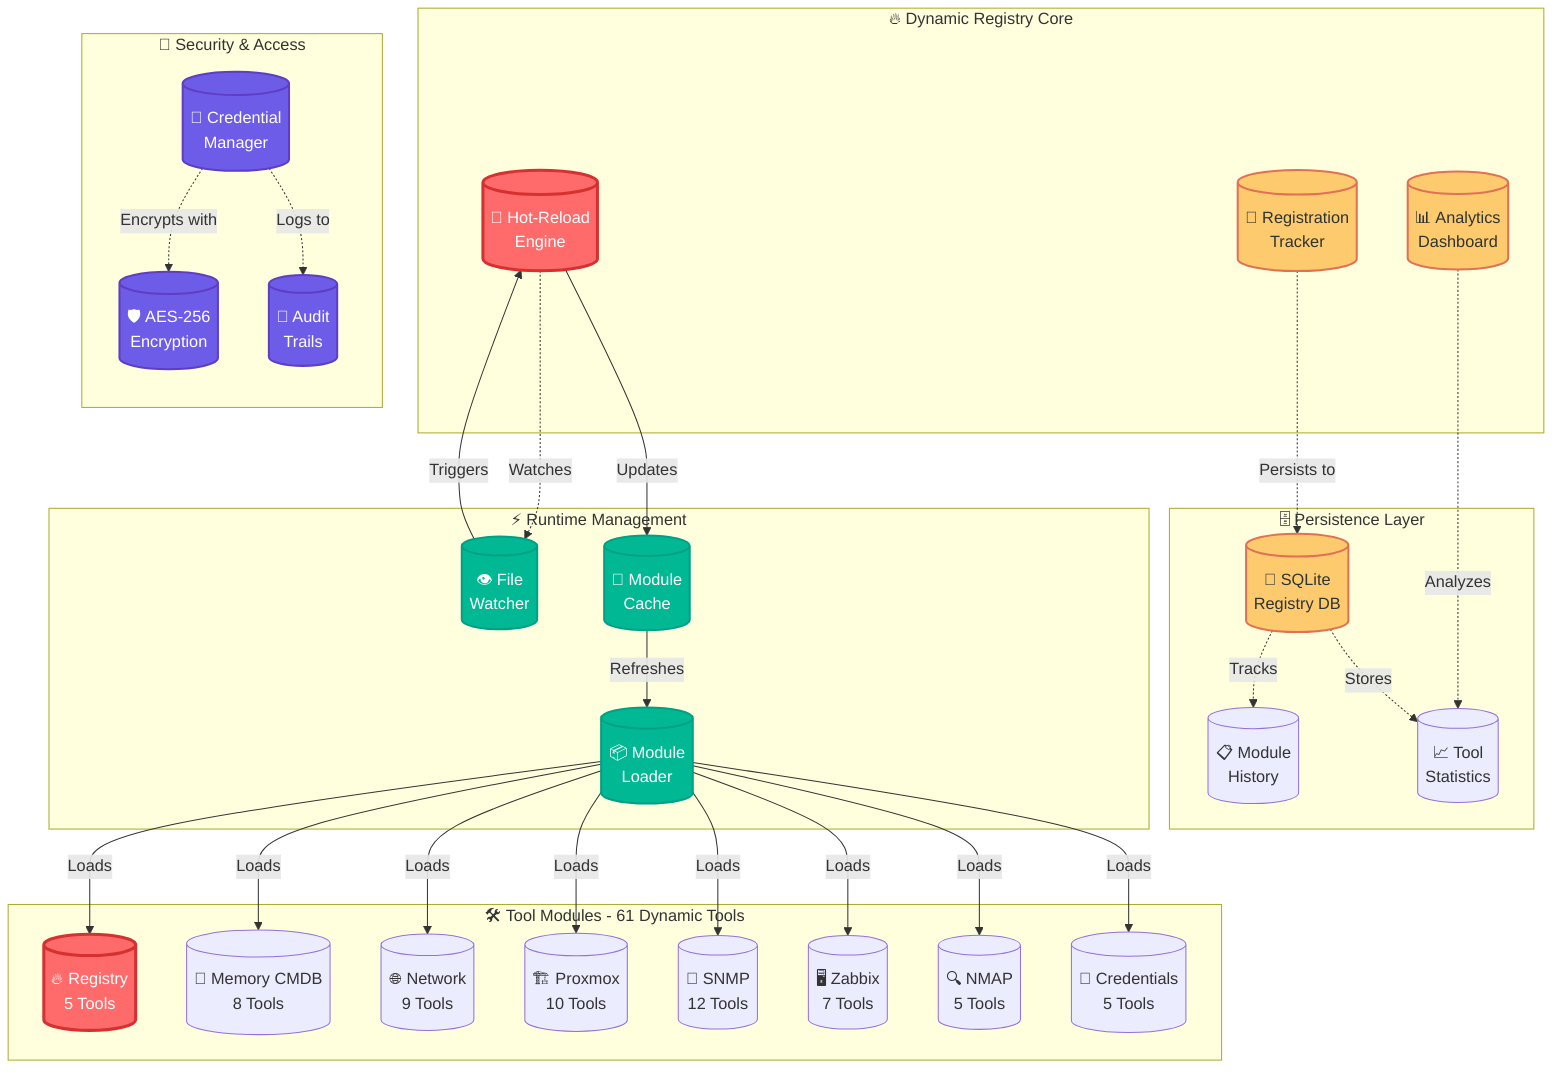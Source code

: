 ---
id: 70ab8892-f07a-436f-b361-8c105dd95852
---
flowchart TB
    subgraph DynamicCore["🔥 Dynamic Registry Core"]
        direction TB
        Tracker[("🎯 Registration<br/>Tracker")]
        HotReload[("🔄 Hot-Reload<br/>Engine")]
        Analytics[("📊 Analytics<br/>Dashboard")]
    end

    subgraph Persistence["🗄️ Persistence Layer"]
        direction TB
        SQLite[("💾 SQLite<br/>Registry DB")]
        ModuleHistory[("📋 Module<br/>History")]
        ToolStats[("📈 Tool<br/>Statistics")]
    end

    subgraph Security["🔐 Security & Access"]
        direction TB
        CredManager[("🔐 Credential<br/>Manager")]
        Encryption[("🛡️ AES-256<br/>Encryption")]
        AuditTrails[("📝 Audit<br/>Trails")]
    end

    subgraph Runtime["⚡ Runtime Management"]
        direction TB
        ModuleLoader[("📦 Module<br/>Loader")]
        FileWatcher[("👁️ File<br/>Watcher")]
        ModuleCache[("💨 Module<br/>Cache")]
    end

    subgraph ToolModules["🛠️ Tool Modules - 61 Dynamic Tools"]
        direction LR
        RegTools[("🔥 Registry<br/>5 Tools")]
        MemoryTools[("🧠 Memory CMDB<br/>8 Tools")]
        NetworkTools[("🌐 Network<br/>9 Tools")]
        ProxmoxTools[("🏗️ Proxmox<br/>10 Tools")]
        SNMPTools[("📡 SNMP<br/>12 Tools")]
        ZabbixTools[("🖥️ Zabbix<br/>7 Tools")]
        NMAPTools[("🔍 NMAP<br/>5 Tools")]
        CredTools[("🔐 Credentials<br/>5 Tools")]
    end

    %% Core connections
    Tracker -.->|Persists to| SQLite
    HotReload -.->|Watches| FileWatcher
    Analytics -.->|Analyzes| ToolStats

    %% Runtime connections
    ModuleLoader -->|Loads| RegTools
    ModuleLoader -->|Loads| MemoryTools
    ModuleLoader -->|Loads| NetworkTools
    ModuleLoader -->|Loads| ProxmoxTools
    ModuleLoader -->|Loads| SNMPTools
    ModuleLoader -->|Loads| ZabbixTools
    ModuleLoader -->|Loads| NMAPTools
    ModuleLoader -->|Loads| CredTools

    %% Security connections
    CredManager -.->|Encrypts with| Encryption
    CredManager -.->|Logs to| AuditTrails

    %% Persistence connections
    SQLite -.->|Tracks| ModuleHistory
    SQLite -.->|Stores| ToolStats

    %% Hot-reload flow
    FileWatcher -->|Triggers| HotReload
    HotReload -->|Updates| ModuleCache
    ModuleCache -->|Refreshes| ModuleLoader

    %% Revolutionary features callout
    classDef revolutionary fill:#ff6b6b,stroke:#d63031,stroke-width:3px,color:#fff
    classDef dynamic fill:#00b894,stroke:#00a085,stroke-width:2px,color:#fff
    classDef secure fill:#6c5ce7,stroke:#5f3dc4,stroke-width:2px,color:#fff
    classDef perfect fill:#fdcb6e,stroke:#e17055,stroke-width:2px,color:#2d3436

    class HotReload,RegTools revolutionary
    class ModuleLoader,FileWatcher,ModuleCache dynamic
    class CredManager,Encryption,AuditTrails secure
    class Tracker,Analytics,SQLite perfect